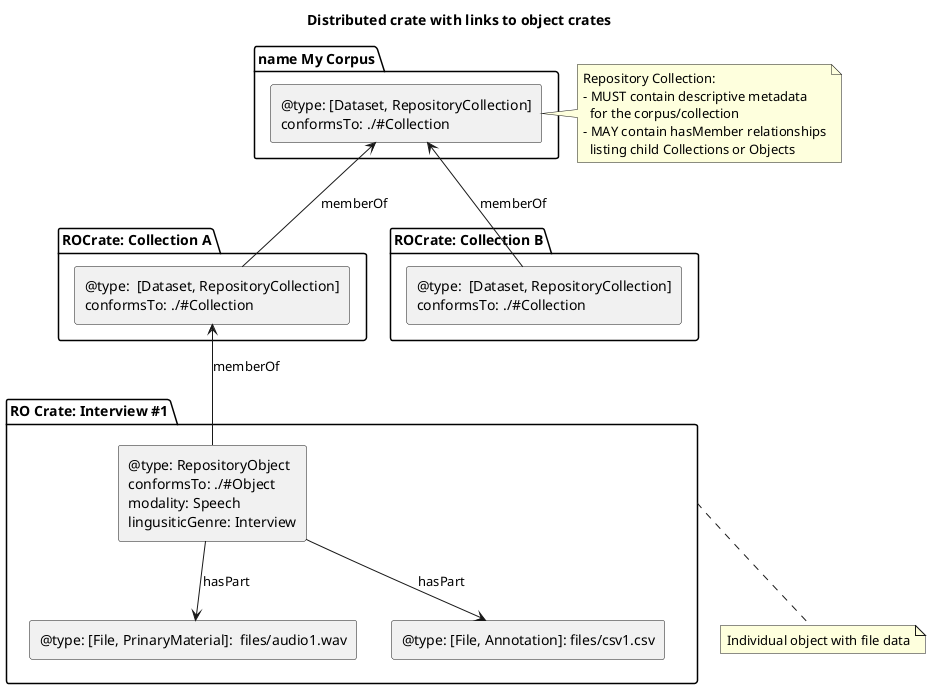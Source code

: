 
@startuml
title: Distributed crate with links to object crates
package "name My Corpus" as mc {
   rectangle "@type: [Dataset, RepositoryCollection]\nconformsTo: ./#Collection" as cc {

   }
}

package "ROCrate: Collection A" as cAc {

   rectangle "@type:  [Dataset, RepositoryCollection]\nconformsTo: ./#Collection" as ca {

   }
  
}


package "ROCrate: Collection B" as cBc {

   rectangle "@type:  [Dataset, RepositoryCollection]\nconformsTo: ./#Collection" as cb {

   }
  
}


package "RO Crate: Interview #1" as ec2 {
  rectangle "@type: RepositoryObject\nconformsTo: ./#Object\nmodality: Speech\nlingusiticGenre: Interview" as eo1 {

   }
   rectangle "@type: [File, PrinaryMaterial]:  files/audio1.wav" as ea1
   rectangle "@type: [File, Annotation]: files/csv1.csv" as ecsv1
   }



eo1 -down-> ea1 : hasPart
eo1 -down-> ecsv1 : hasPart

eo1 -up-> ca : memberOf
ca -up-> cc : memberOf
cb -up-> cc : memberOf

note right of cc : Repository Collection:\n- MUST contain descriptive metadata\n  for the corpus/collection\n- MAY contain hasMember relationships\n  listing child Collections or Objects

 
note bottom of ec2 : Individual object with file data

@enduml
